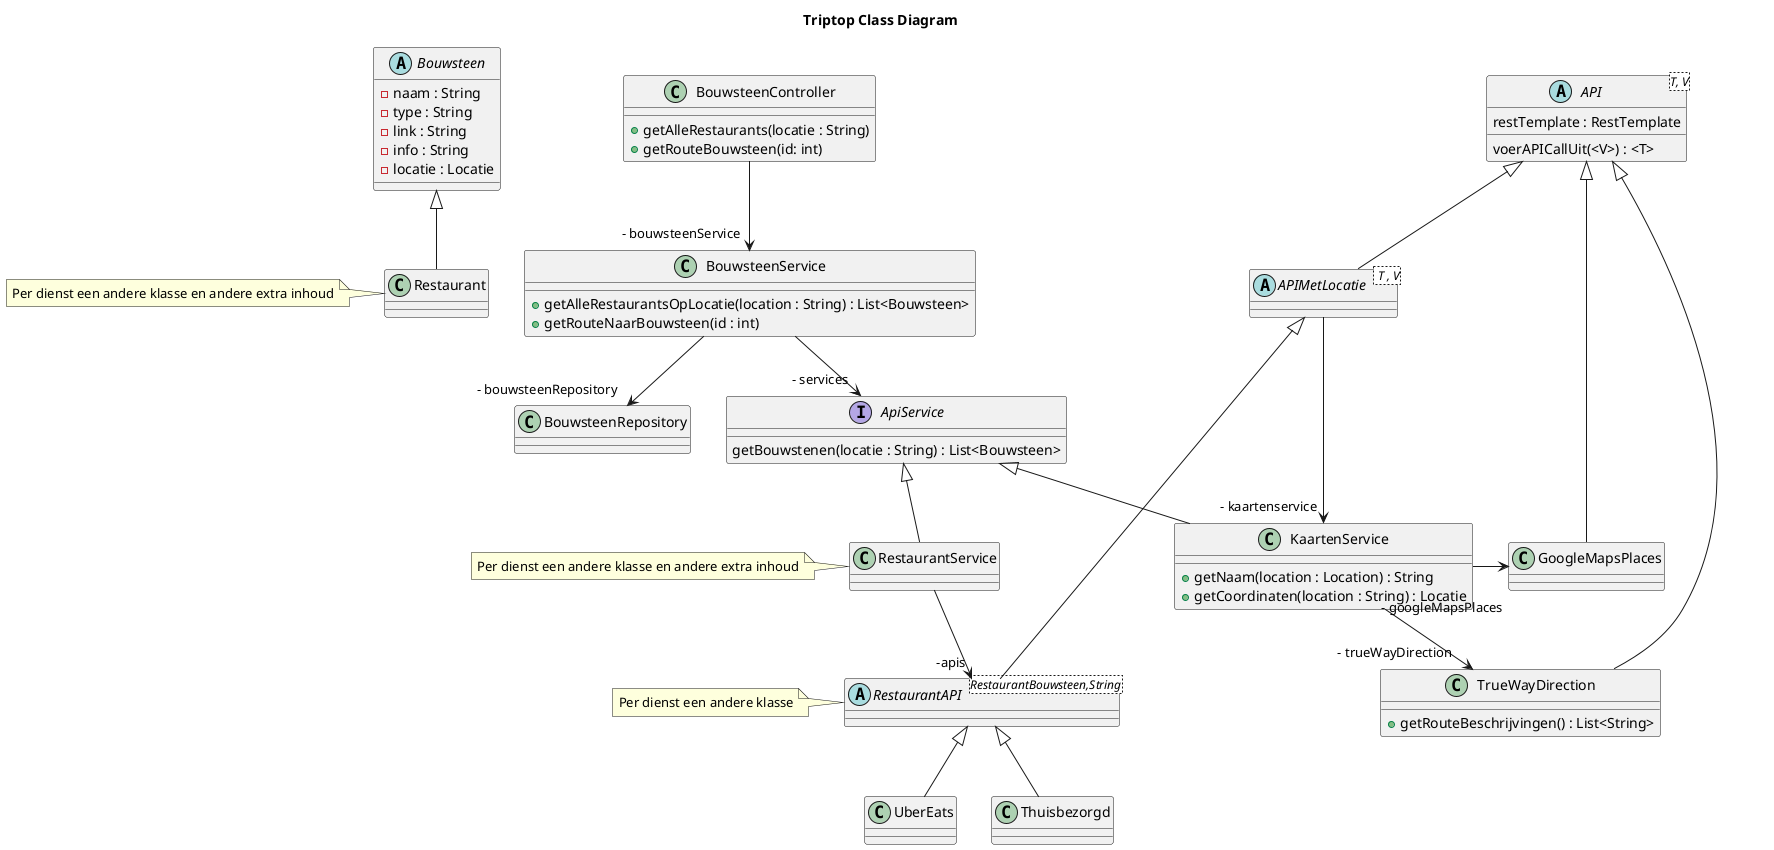 @startuml
title Triptop Class Diagram

abstract class Bouwsteen {
    - naam : String
    - type : String
    - link : String
    - info : String
    - locatie : Locatie
}

class Restaurant
note left: Per dienst een andere klasse en andere extra inhoud

Bouwsteen ^-- Restaurant


class BouwsteenController {
    +getAlleRestaurants(locatie : String)
    +getRouteBouwsteen(id: int)
}

class BouwsteenService{
  +getAlleRestaurantsOpLocatie(location : String) : List<Bouwsteen>
  +getRouteNaarBouwsteen(id : int)
}
BouwsteenController --> "- bouwsteenService" BouwsteenService


class BouwsteenRepository {
}



interface ApiService{
    getBouwstenen(locatie : String) : List<Bouwsteen>
}

class RestaurantService
note left: Per dienst een andere klasse en andere extra inhoud



class KaartenService{
    +getNaam(location : Location) : String
    +getCoordinaten(location : String) : Locatie
}

class GoogleMapsPlaces
class TrueWayDirection{
+ getRouteBeschrijvingen() : List<String>
}

abstract class API <T, V> {
    restTemplate : RestTemplate
    voerAPICallUit(<V>) : <T>
}

abstract class APIMetLocatie < T , V>



abstract class RestaurantAPI <RestaurantBouwsteen,String> {
}

note left: Per dienst een andere klasse

class UberEats
class Thuisbezorgd

BouwsteenService -->" - services" ApiService
ApiService ^-- RestaurantService
API ^-- APIMetLocatie
APIMetLocatie ---> "- kaartenservice" KaartenService
RestaurantAPI ^-- UberEats
RestaurantAPI ^-- Thuisbezorgd
ApiService ^-- KaartenService
RestaurantService --> "-apis" RestaurantAPI
API ^-- TrueWayDirection
API ^-- GoogleMapsPlaces
APIMetLocatie ^-- RestaurantAPI
KaartenService -->"- trueWayDirection" TrueWayDirection
KaartenService ->"- googleMapsPlaces" GoogleMapsPlaces
BouwsteenService --> "- bouwsteenRepository" BouwsteenRepository
@enduml